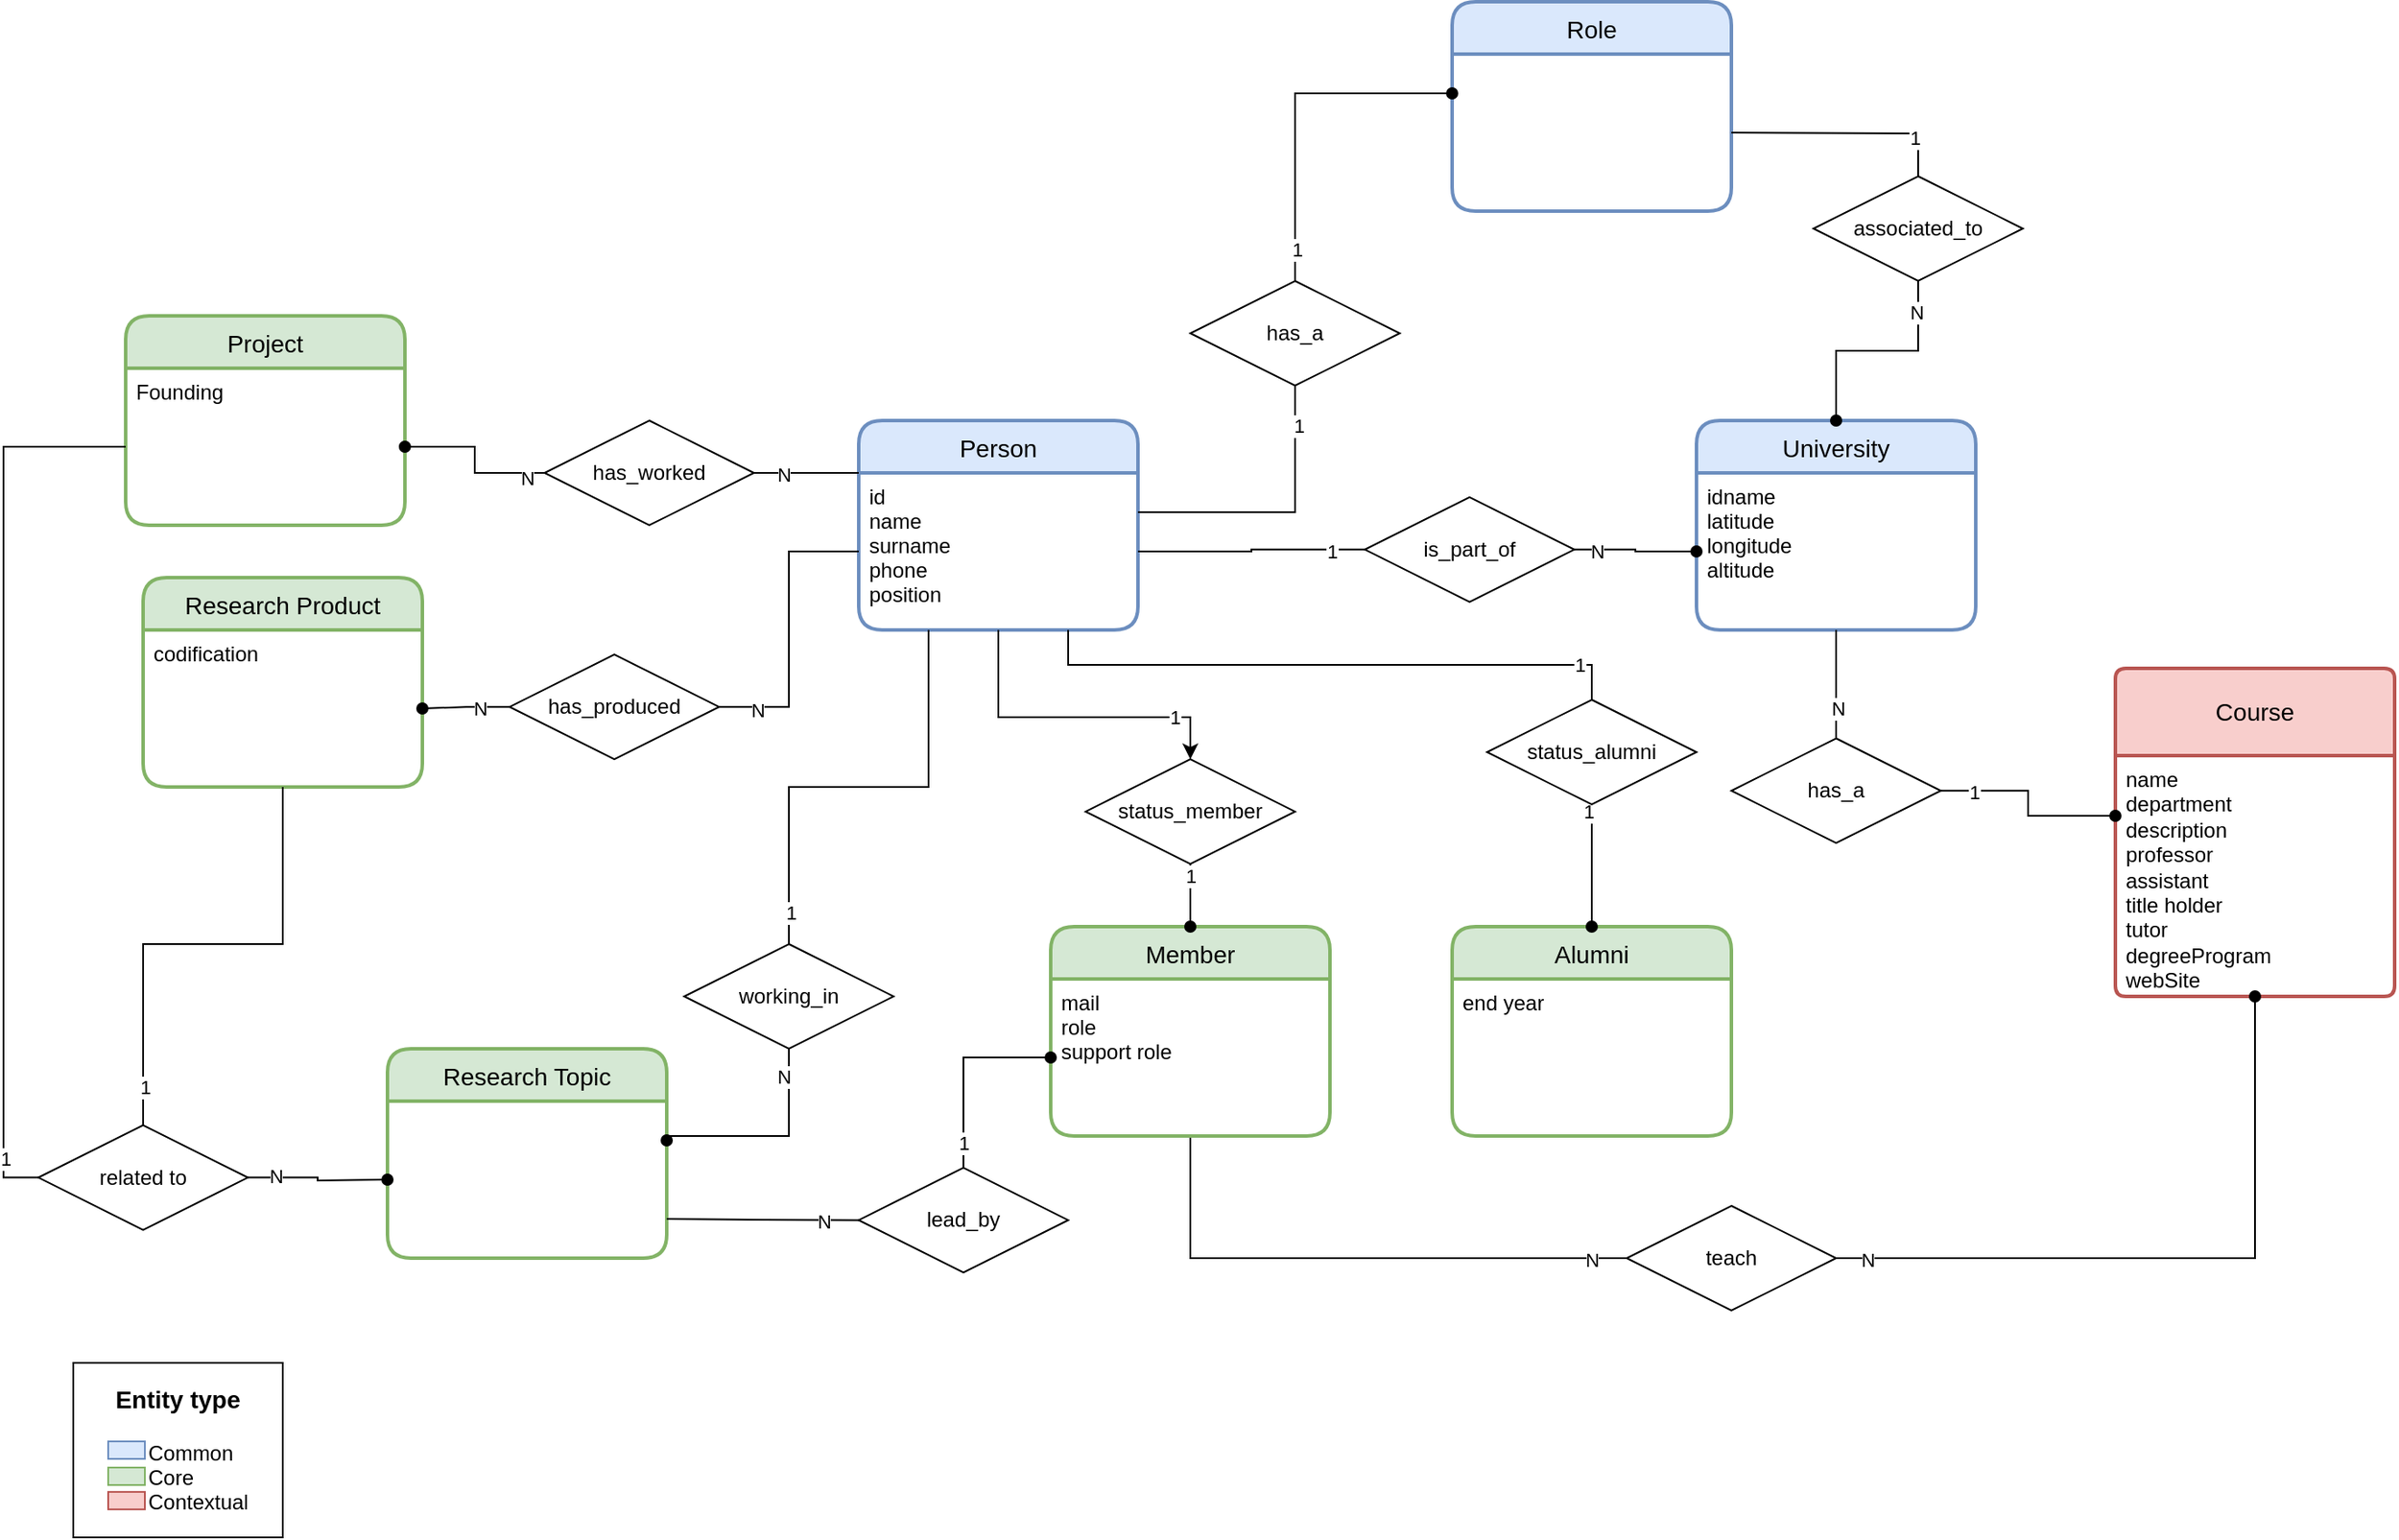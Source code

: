 <mxfile version="24.7.17">
  <diagram id="1Baizhxhi31mHQdT-n2B" name="Pagina-1">
    <mxGraphModel dx="1759" dy="2052" grid="1" gridSize="10" guides="1" tooltips="1" connect="1" arrows="1" fold="1" page="1" pageScale="1" pageWidth="827" pageHeight="1169" math="0" shadow="0">
      <root>
        <mxCell id="0" />
        <mxCell id="1" parent="0" />
        <mxCell id="CWr8KBnWwM4GwvdPMU5o-17" value="" style="group" parent="1" vertex="1" connectable="0">
          <mxGeometry x="-170" y="550" width="120" height="100" as="geometry" />
        </mxCell>
        <mxCell id="CWr8KBnWwM4GwvdPMU5o-3" value="&lt;b&gt;&lt;font style=&quot;font-size: 14px&quot;&gt;Entity type&lt;/font&gt;&lt;/b&gt;&lt;br&gt;&lt;br&gt;&lt;div style=&quot;text-align: left&quot;&gt;&lt;span&gt;&amp;nbsp; &amp;nbsp; &amp;nbsp; &amp;nbsp;Common&lt;/span&gt;&lt;/div&gt;&lt;div style=&quot;text-align: left&quot;&gt;&lt;span&gt;&amp;nbsp; &amp;nbsp; &amp;nbsp; &amp;nbsp;Core&lt;/span&gt;&lt;/div&gt;&lt;div style=&quot;text-align: left&quot;&gt;&lt;span&gt;&amp;nbsp; &amp;nbsp; &amp;nbsp; &amp;nbsp;Contextual&lt;/span&gt;&lt;/div&gt;" style="rounded=0;whiteSpace=wrap;html=1;" parent="CWr8KBnWwM4GwvdPMU5o-17" vertex="1">
          <mxGeometry width="120" height="100" as="geometry" />
        </mxCell>
        <mxCell id="CWr8KBnWwM4GwvdPMU5o-4" value="" style="rounded=0;whiteSpace=wrap;html=1;fillColor=#dae8fc;strokeColor=#6c8ebf;" parent="CWr8KBnWwM4GwvdPMU5o-17" vertex="1">
          <mxGeometry x="20" y="45" width="21" height="10" as="geometry" />
        </mxCell>
        <mxCell id="CWr8KBnWwM4GwvdPMU5o-6" value="" style="rounded=0;whiteSpace=wrap;html=1;fillColor=#d5e8d4;strokeColor=#82b366;" parent="CWr8KBnWwM4GwvdPMU5o-17" vertex="1">
          <mxGeometry x="20" y="60" width="21" height="10" as="geometry" />
        </mxCell>
        <mxCell id="CWr8KBnWwM4GwvdPMU5o-7" value="" style="rounded=0;whiteSpace=wrap;html=1;fillColor=#f8cecc;strokeColor=#b85450;" parent="CWr8KBnWwM4GwvdPMU5o-17" vertex="1">
          <mxGeometry x="20" y="73.936" width="21" height="10" as="geometry" />
        </mxCell>
        <mxCell id="CWr8KBnWwM4GwvdPMU5o-20" value="Research Product" style="swimlane;childLayout=stackLayout;horizontal=1;startSize=30;horizontalStack=0;rounded=1;fontSize=14;fontStyle=0;strokeWidth=2;resizeParent=0;resizeLast=1;shadow=0;dashed=0;align=center;fillColor=#d5e8d4;strokeColor=#82b366;swimlaneFillColor=none;fontColor=#000000;" parent="1" vertex="1">
          <mxGeometry x="-130" y="100" width="160" height="120" as="geometry" />
        </mxCell>
        <mxCell id="CWr8KBnWwM4GwvdPMU5o-21" value="codification&#xa;" style="align=left;strokeColor=none;fillColor=none;spacingLeft=4;fontSize=12;verticalAlign=top;resizable=0;rotatable=0;part=1;" parent="CWr8KBnWwM4GwvdPMU5o-20" vertex="1">
          <mxGeometry y="30" width="160" height="90" as="geometry" />
        </mxCell>
        <mxCell id="Ggfu4C_aVv2eNJoTgpG6-46" style="edgeStyle=orthogonalEdgeStyle;rounded=0;orthogonalLoop=1;jettySize=auto;html=1;exitX=0.5;exitY=1;exitDx=0;exitDy=0;entryX=0;entryY=0.5;entryDx=0;entryDy=0;endArrow=none;endFill=0;" parent="1" source="CWr8KBnWwM4GwvdPMU5o-15" target="Ggfu4C_aVv2eNJoTgpG6-45" edge="1">
          <mxGeometry relative="1" as="geometry" />
        </mxCell>
        <mxCell id="Ggfu4C_aVv2eNJoTgpG6-78" value="N" style="edgeLabel;html=1;align=center;verticalAlign=middle;resizable=0;points=[];" parent="Ggfu4C_aVv2eNJoTgpG6-46" vertex="1" connectable="0">
          <mxGeometry x="0.873" y="-1" relative="1" as="geometry">
            <mxPoint as="offset" />
          </mxGeometry>
        </mxCell>
        <mxCell id="CWr8KBnWwM4GwvdPMU5o-15" value="Member" style="swimlane;childLayout=stackLayout;horizontal=1;startSize=30;horizontalStack=0;rounded=1;fontSize=14;fontStyle=0;strokeWidth=2;resizeParent=0;resizeLast=1;shadow=0;dashed=0;align=center;fillColor=#d5e8d4;strokeColor=#82b366;swimlaneFillColor=none;fontColor=#000000;" parent="1" vertex="1">
          <mxGeometry x="390" y="300" width="160" height="120" as="geometry" />
        </mxCell>
        <mxCell id="CWr8KBnWwM4GwvdPMU5o-16" value="mail&#xa;role&#xa;support role" style="align=left;strokeColor=none;fillColor=none;spacingLeft=4;fontSize=12;verticalAlign=top;resizable=0;rotatable=0;part=1;" parent="CWr8KBnWwM4GwvdPMU5o-15" vertex="1">
          <mxGeometry y="30" width="160" height="90" as="geometry" />
        </mxCell>
        <mxCell id="CWr8KBnWwM4GwvdPMU5o-18" value="Alumni" style="swimlane;childLayout=stackLayout;horizontal=1;startSize=30;horizontalStack=0;rounded=1;fontSize=14;fontStyle=0;strokeWidth=2;resizeParent=0;resizeLast=1;shadow=0;dashed=0;align=center;fillColor=#d5e8d4;strokeColor=#82b366;swimlaneFillColor=none;fontColor=#000000;" parent="1" vertex="1">
          <mxGeometry x="620" y="300" width="160" height="120" as="geometry" />
        </mxCell>
        <mxCell id="CWr8KBnWwM4GwvdPMU5o-19" value="end year" style="align=left;strokeColor=none;fillColor=none;spacingLeft=4;fontSize=12;verticalAlign=top;resizable=0;rotatable=0;part=1;" parent="CWr8KBnWwM4GwvdPMU5o-18" vertex="1">
          <mxGeometry y="30" width="160" height="90" as="geometry" />
        </mxCell>
        <mxCell id="CWr8KBnWwM4GwvdPMU5o-10" value="Person" style="swimlane;childLayout=stackLayout;horizontal=1;startSize=30;horizontalStack=0;rounded=1;fontSize=14;fontStyle=0;strokeWidth=2;resizeParent=0;resizeLast=1;shadow=0;dashed=0;align=center;fillColor=#dae8fc;strokeColor=#6c8ebf;swimlaneFillColor=none;fontColor=#000000;" parent="1" vertex="1">
          <mxGeometry x="280" y="10" width="160" height="120" as="geometry" />
        </mxCell>
        <mxCell id="CWr8KBnWwM4GwvdPMU5o-11" value="id&#xa;name&#xa;surname&#xa;phone&#xa;position" style="align=left;strokeColor=none;fillColor=none;spacingLeft=4;fontSize=12;verticalAlign=top;resizable=0;rotatable=0;part=1;" parent="CWr8KBnWwM4GwvdPMU5o-10" vertex="1">
          <mxGeometry y="30" width="160" height="90" as="geometry" />
        </mxCell>
        <mxCell id="CWr8KBnWwM4GwvdPMU5o-12" value="Role" style="swimlane;childLayout=stackLayout;horizontal=1;startSize=30;horizontalStack=0;rounded=1;fontSize=14;fontStyle=0;strokeWidth=2;resizeParent=0;resizeLast=1;shadow=0;dashed=0;align=center;fillColor=#dae8fc;strokeColor=#6c8ebf;swimlaneFillColor=none;fontColor=#000000;" parent="1" vertex="1">
          <mxGeometry x="620" y="-230" width="160" height="120" as="geometry" />
        </mxCell>
        <mxCell id="CWr8KBnWwM4GwvdPMU5o-1" value="University" style="swimlane;childLayout=stackLayout;horizontal=1;startSize=30;horizontalStack=0;rounded=1;fontSize=14;fontStyle=0;strokeWidth=2;resizeParent=0;resizeLast=1;shadow=0;dashed=0;align=center;fillColor=#dae8fc;strokeColor=#6c8ebf;swimlaneFillColor=none;fontColor=#000000;" parent="1" vertex="1">
          <mxGeometry x="760" y="10" width="160" height="120" as="geometry" />
        </mxCell>
        <mxCell id="CWr8KBnWwM4GwvdPMU5o-2" value="idname&#xa;latitude&#xa;longitude&#xa;altitude" style="align=left;strokeColor=none;fillColor=none;spacingLeft=4;fontSize=12;verticalAlign=top;resizable=0;rotatable=0;part=1;" parent="CWr8KBnWwM4GwvdPMU5o-1" vertex="1">
          <mxGeometry y="30" width="160" height="90" as="geometry" />
        </mxCell>
        <mxCell id="CWr8KBnWwM4GwvdPMU5o-22" value="Research Topic" style="swimlane;childLayout=stackLayout;horizontal=1;startSize=30;horizontalStack=0;rounded=1;fontSize=14;fontStyle=0;strokeWidth=2;resizeParent=0;resizeLast=1;shadow=0;dashed=0;align=center;fillColor=#d5e8d4;strokeColor=#82b366;swimlaneFillColor=none;fontColor=#000000;" parent="1" vertex="1">
          <mxGeometry x="10" y="370" width="160" height="120" as="geometry" />
        </mxCell>
        <mxCell id="CWr8KBnWwM4GwvdPMU5o-24" value="Project" style="swimlane;childLayout=stackLayout;horizontal=1;startSize=30;horizontalStack=0;rounded=1;fontSize=14;fontStyle=0;strokeWidth=2;resizeParent=0;resizeLast=1;shadow=0;dashed=0;align=center;fillColor=#d5e8d4;strokeColor=#82b366;swimlaneFillColor=none;fontColor=#000000;" parent="1" vertex="1">
          <mxGeometry x="-140" y="-50" width="160" height="120" as="geometry" />
        </mxCell>
        <mxCell id="CWr8KBnWwM4GwvdPMU5o-25" value="Founding" style="align=left;strokeColor=none;fillColor=none;spacingLeft=4;fontSize=12;verticalAlign=top;resizable=0;rotatable=0;part=1;" parent="CWr8KBnWwM4GwvdPMU5o-24" vertex="1">
          <mxGeometry y="30" width="160" height="90" as="geometry" />
        </mxCell>
        <mxCell id="Ggfu4C_aVv2eNJoTgpG6-15" style="edgeStyle=orthogonalEdgeStyle;rounded=0;orthogonalLoop=1;jettySize=auto;html=1;exitX=0;exitY=0.5;exitDx=0;exitDy=0;endArrow=oval;endFill=1;" parent="1" source="Ggfu4C_aVv2eNJoTgpG6-3" target="CWr8KBnWwM4GwvdPMU5o-21" edge="1">
          <mxGeometry relative="1" as="geometry" />
        </mxCell>
        <mxCell id="Ggfu4C_aVv2eNJoTgpG6-69" value="N" style="edgeLabel;html=1;align=center;verticalAlign=middle;resizable=0;points=[];" parent="Ggfu4C_aVv2eNJoTgpG6-15" vertex="1" connectable="0">
          <mxGeometry x="-0.336" y="1" relative="1" as="geometry">
            <mxPoint as="offset" />
          </mxGeometry>
        </mxCell>
        <mxCell id="Ggfu4C_aVv2eNJoTgpG6-3" value="has_produced" style="shape=rhombus;perimeter=rhombusPerimeter;whiteSpace=wrap;html=1;align=center;" parent="1" vertex="1">
          <mxGeometry x="80" y="144.094" width="120" height="60" as="geometry" />
        </mxCell>
        <mxCell id="Ggfu4C_aVv2eNJoTgpG6-11" style="edgeStyle=orthogonalEdgeStyle;rounded=0;orthogonalLoop=1;jettySize=auto;html=1;exitX=1;exitY=0.5;exitDx=0;exitDy=0;entryX=0;entryY=0.5;entryDx=0;entryDy=0;endArrow=oval;endFill=1;" parent="1" source="Ggfu4C_aVv2eNJoTgpG6-4" target="CWr8KBnWwM4GwvdPMU5o-2" edge="1">
          <mxGeometry relative="1" as="geometry" />
        </mxCell>
        <mxCell id="Ggfu4C_aVv2eNJoTgpG6-83" value="N" style="edgeLabel;html=1;align=center;verticalAlign=middle;resizable=0;points=[];" parent="Ggfu4C_aVv2eNJoTgpG6-11" vertex="1" connectable="0">
          <mxGeometry x="-0.632" y="-1" relative="1" as="geometry">
            <mxPoint as="offset" />
          </mxGeometry>
        </mxCell>
        <mxCell id="Ggfu4C_aVv2eNJoTgpG6-4" value="is_part_of" style="shape=rhombus;perimeter=rhombusPerimeter;whiteSpace=wrap;html=1;align=center;" parent="1" vertex="1">
          <mxGeometry x="570" y="53.937" width="120" height="60" as="geometry" />
        </mxCell>
        <mxCell id="Ggfu4C_aVv2eNJoTgpG6-20" style="edgeStyle=orthogonalEdgeStyle;rounded=0;orthogonalLoop=1;jettySize=auto;html=1;exitX=0;exitY=0.5;exitDx=0;exitDy=0;entryX=1;entryY=0.5;entryDx=0;entryDy=0;endArrow=oval;endFill=1;" parent="1" source="Ggfu4C_aVv2eNJoTgpG6-17" target="CWr8KBnWwM4GwvdPMU5o-25" edge="1">
          <mxGeometry relative="1" as="geometry" />
        </mxCell>
        <mxCell id="Ggfu4C_aVv2eNJoTgpG6-66" value="N" style="edgeLabel;html=1;align=center;verticalAlign=middle;resizable=0;points=[];" parent="Ggfu4C_aVv2eNJoTgpG6-20" vertex="1" connectable="0">
          <mxGeometry x="-0.784" y="3" relative="1" as="geometry">
            <mxPoint as="offset" />
          </mxGeometry>
        </mxCell>
        <mxCell id="Ggfu4C_aVv2eNJoTgpG6-17" value="has_worked" style="shape=rhombus;perimeter=rhombusPerimeter;whiteSpace=wrap;html=1;align=center;" parent="1" vertex="1">
          <mxGeometry x="100" y="10" width="120" height="60" as="geometry" />
        </mxCell>
        <mxCell id="Ggfu4C_aVv2eNJoTgpG6-61" style="edgeStyle=orthogonalEdgeStyle;rounded=0;orthogonalLoop=1;jettySize=auto;html=1;exitX=1;exitY=0.5;exitDx=0;exitDy=0;entryX=0;entryY=0.5;entryDx=0;entryDy=0;endArrow=oval;endFill=1;" parent="1" source="Ggfu4C_aVv2eNJoTgpG6-21" edge="1">
          <mxGeometry relative="1" as="geometry">
            <mxPoint x="10" y="445" as="targetPoint" />
          </mxGeometry>
        </mxCell>
        <mxCell id="Ggfu4C_aVv2eNJoTgpG6-75" value="N" style="edgeLabel;html=1;align=center;verticalAlign=middle;resizable=0;points=[];" parent="Ggfu4C_aVv2eNJoTgpG6-61" vertex="1" connectable="0">
          <mxGeometry x="-0.616" y="1" relative="1" as="geometry">
            <mxPoint as="offset" />
          </mxGeometry>
        </mxCell>
        <mxCell id="Ggfu4C_aVv2eNJoTgpG6-21" value="related to" style="shape=rhombus;perimeter=rhombusPerimeter;whiteSpace=wrap;html=1;align=center;" parent="1" vertex="1">
          <mxGeometry x="-190" y="413.779" width="120" height="60" as="geometry" />
        </mxCell>
        <mxCell id="Ggfu4C_aVv2eNJoTgpG6-22" style="edgeStyle=orthogonalEdgeStyle;rounded=0;orthogonalLoop=1;jettySize=auto;html=1;exitX=0;exitY=0.5;exitDx=0;exitDy=0;entryX=0;entryY=0.5;entryDx=0;entryDy=0;endArrow=none;endFill=0;" parent="1" source="CWr8KBnWwM4GwvdPMU5o-25" target="Ggfu4C_aVv2eNJoTgpG6-21" edge="1">
          <mxGeometry relative="1" as="geometry" />
        </mxCell>
        <mxCell id="Ggfu4C_aVv2eNJoTgpG6-74" value="1" style="edgeLabel;html=1;align=center;verticalAlign=middle;resizable=0;points=[];" parent="Ggfu4C_aVv2eNJoTgpG6-22" vertex="1" connectable="0">
          <mxGeometry x="0.878" y="1" relative="1" as="geometry">
            <mxPoint as="offset" />
          </mxGeometry>
        </mxCell>
        <mxCell id="Ggfu4C_aVv2eNJoTgpG6-58" style="edgeStyle=orthogonalEdgeStyle;rounded=0;orthogonalLoop=1;jettySize=auto;html=1;exitX=0.5;exitY=1;exitDx=0;exitDy=0;entryX=1;entryY=0.25;entryDx=0;entryDy=0;endArrow=oval;endFill=1;" parent="1" source="Ggfu4C_aVv2eNJoTgpG6-24" edge="1">
          <mxGeometry relative="1" as="geometry">
            <mxPoint x="170" y="422.5" as="targetPoint" />
            <Array as="points">
              <mxPoint x="240" y="420" />
              <mxPoint x="171" y="420" />
              <mxPoint x="171" y="422" />
            </Array>
          </mxGeometry>
        </mxCell>
        <mxCell id="Ggfu4C_aVv2eNJoTgpG6-72" value="N" style="edgeLabel;html=1;align=center;verticalAlign=middle;resizable=0;points=[];" parent="Ggfu4C_aVv2eNJoTgpG6-58" vertex="1" connectable="0">
          <mxGeometry x="-0.735" y="-3" relative="1" as="geometry">
            <mxPoint as="offset" />
          </mxGeometry>
        </mxCell>
        <mxCell id="Ggfu4C_aVv2eNJoTgpG6-24" value="working_in" style="shape=rhombus;perimeter=rhombusPerimeter;whiteSpace=wrap;html=1;align=center;" parent="1" vertex="1">
          <mxGeometry x="180" y="310" width="120" height="60" as="geometry" />
        </mxCell>
        <mxCell id="Ggfu4C_aVv2eNJoTgpG6-28" style="edgeStyle=orthogonalEdgeStyle;rounded=0;orthogonalLoop=1;jettySize=auto;html=1;exitX=0;exitY=0;exitDx=0;exitDy=0;entryX=1;entryY=0.5;entryDx=0;entryDy=0;endArrow=none;endFill=0;" parent="1" source="CWr8KBnWwM4GwvdPMU5o-11" target="Ggfu4C_aVv2eNJoTgpG6-17" edge="1">
          <mxGeometry relative="1" as="geometry">
            <Array as="points">
              <mxPoint x="260" y="40" />
              <mxPoint x="260" y="40" />
            </Array>
          </mxGeometry>
        </mxCell>
        <mxCell id="Ggfu4C_aVv2eNJoTgpG6-68" value="N" style="edgeLabel;html=1;align=center;verticalAlign=middle;resizable=0;points=[];" parent="Ggfu4C_aVv2eNJoTgpG6-28" vertex="1" connectable="0">
          <mxGeometry x="0.425" y="1" relative="1" as="geometry">
            <mxPoint as="offset" />
          </mxGeometry>
        </mxCell>
        <mxCell id="Ggfu4C_aVv2eNJoTgpG6-29" style="edgeStyle=orthogonalEdgeStyle;rounded=0;orthogonalLoop=1;jettySize=auto;html=1;exitX=0;exitY=0.5;exitDx=0;exitDy=0;entryX=1;entryY=0.5;entryDx=0;entryDy=0;endArrow=none;endFill=0;" parent="1" source="CWr8KBnWwM4GwvdPMU5o-11" target="Ggfu4C_aVv2eNJoTgpG6-3" edge="1">
          <mxGeometry relative="1" as="geometry" />
        </mxCell>
        <mxCell id="Ggfu4C_aVv2eNJoTgpG6-70" value="N" style="edgeLabel;html=1;align=center;verticalAlign=middle;resizable=0;points=[];" parent="Ggfu4C_aVv2eNJoTgpG6-29" vertex="1" connectable="0">
          <mxGeometry x="0.747" y="2" relative="1" as="geometry">
            <mxPoint as="offset" />
          </mxGeometry>
        </mxCell>
        <mxCell id="Ggfu4C_aVv2eNJoTgpG6-35" style="edgeStyle=orthogonalEdgeStyle;rounded=0;orthogonalLoop=1;jettySize=auto;html=1;entryX=0.5;entryY=0;entryDx=0;entryDy=0;endArrow=oval;endFill=1;exitX=0.5;exitY=1;exitDx=0;exitDy=0;" parent="1" source="pd38m6MEvaS6uMMLWG66-1" target="CWr8KBnWwM4GwvdPMU5o-15" edge="1">
          <mxGeometry relative="1" as="geometry">
            <mxPoint x="460" y="230" as="sourcePoint" />
            <Array as="points">
              <mxPoint x="470" y="264" />
            </Array>
          </mxGeometry>
        </mxCell>
        <mxCell id="pd38m6MEvaS6uMMLWG66-2" value="1" style="edgeLabel;html=1;align=center;verticalAlign=middle;resizable=0;points=[];" vertex="1" connectable="0" parent="Ggfu4C_aVv2eNJoTgpG6-35">
          <mxGeometry x="-0.637" relative="1" as="geometry">
            <mxPoint as="offset" />
          </mxGeometry>
        </mxCell>
        <mxCell id="Ggfu4C_aVv2eNJoTgpG6-36" style="edgeStyle=orthogonalEdgeStyle;rounded=0;orthogonalLoop=1;jettySize=auto;html=1;exitX=0.5;exitY=1;exitDx=0;exitDy=0;endArrow=oval;endFill=1;" parent="1" source="Ggfu4C_aVv2eNJoTgpG6-33" target="CWr8KBnWwM4GwvdPMU5o-18" edge="1">
          <mxGeometry relative="1" as="geometry" />
        </mxCell>
        <mxCell id="Ggfu4C_aVv2eNJoTgpG6-65" value="1" style="edgeLabel;html=1;align=center;verticalAlign=middle;resizable=0;points=[];" parent="Ggfu4C_aVv2eNJoTgpG6-36" vertex="1" connectable="0">
          <mxGeometry x="-0.896" y="-2" relative="1" as="geometry">
            <mxPoint as="offset" />
          </mxGeometry>
        </mxCell>
        <mxCell id="Ggfu4C_aVv2eNJoTgpG6-33" value="status_alumni" style="shape=rhombus;perimeter=rhombusPerimeter;whiteSpace=wrap;html=1;align=center;" parent="1" vertex="1">
          <mxGeometry x="640" y="170" width="120" height="60" as="geometry" />
        </mxCell>
        <mxCell id="Ggfu4C_aVv2eNJoTgpG6-34" style="edgeStyle=orthogonalEdgeStyle;rounded=0;orthogonalLoop=1;jettySize=auto;html=1;exitX=0.75;exitY=1;exitDx=0;exitDy=0;endArrow=none;endFill=0;" parent="1" source="CWr8KBnWwM4GwvdPMU5o-11" target="Ggfu4C_aVv2eNJoTgpG6-33" edge="1">
          <mxGeometry relative="1" as="geometry" />
        </mxCell>
        <mxCell id="Ggfu4C_aVv2eNJoTgpG6-64" value="1" style="edgeLabel;html=1;align=center;verticalAlign=middle;resizable=0;points=[];" parent="Ggfu4C_aVv2eNJoTgpG6-34" vertex="1" connectable="0">
          <mxGeometry x="0.838" relative="1" as="geometry">
            <mxPoint as="offset" />
          </mxGeometry>
        </mxCell>
        <mxCell id="Ggfu4C_aVv2eNJoTgpG6-39" style="edgeStyle=orthogonalEdgeStyle;rounded=0;orthogonalLoop=1;jettySize=auto;html=1;exitX=0.5;exitY=0;exitDx=0;exitDy=0;entryX=0;entryY=0.25;entryDx=0;entryDy=0;endArrow=oval;endFill=1;" parent="1" source="Ggfu4C_aVv2eNJoTgpG6-37" edge="1">
          <mxGeometry relative="1" as="geometry">
            <mxPoint x="620" y="-177.5" as="targetPoint" />
            <Array as="points">
              <mxPoint x="530" y="-177" />
            </Array>
          </mxGeometry>
        </mxCell>
        <mxCell id="Ggfu4C_aVv2eNJoTgpG6-63" value="1" style="edgeLabel;html=1;align=center;verticalAlign=middle;resizable=0;points=[];" parent="Ggfu4C_aVv2eNJoTgpG6-39" vertex="1" connectable="0">
          <mxGeometry x="-0.819" y="-1" relative="1" as="geometry">
            <mxPoint as="offset" />
          </mxGeometry>
        </mxCell>
        <mxCell id="Ggfu4C_aVv2eNJoTgpG6-37" value="has_a" style="shape=rhombus;perimeter=rhombusPerimeter;whiteSpace=wrap;html=1;align=center;" parent="1" vertex="1">
          <mxGeometry x="470" y="-70" width="120" height="60" as="geometry" />
        </mxCell>
        <mxCell id="Ggfu4C_aVv2eNJoTgpG6-38" style="edgeStyle=orthogonalEdgeStyle;rounded=0;orthogonalLoop=1;jettySize=auto;html=1;exitX=1;exitY=0.25;exitDx=0;exitDy=0;entryX=0.5;entryY=1;entryDx=0;entryDy=0;endArrow=none;endFill=0;" parent="1" source="CWr8KBnWwM4GwvdPMU5o-11" target="Ggfu4C_aVv2eNJoTgpG6-37" edge="1">
          <mxGeometry relative="1" as="geometry">
            <mxPoint x="760" y="-90" as="targetPoint" />
            <Array as="points">
              <mxPoint x="530" y="63" />
            </Array>
          </mxGeometry>
        </mxCell>
        <mxCell id="Ggfu4C_aVv2eNJoTgpG6-62" value="1" style="edgeLabel;html=1;align=center;verticalAlign=middle;resizable=0;points=[];" parent="Ggfu4C_aVv2eNJoTgpG6-38" vertex="1" connectable="0">
          <mxGeometry x="0.718" y="-2" relative="1" as="geometry">
            <mxPoint as="offset" />
          </mxGeometry>
        </mxCell>
        <mxCell id="Ggfu4C_aVv2eNJoTgpG6-40" value="&lt;font color=&quot;#000000&quot;&gt;Course&lt;/font&gt;" style="swimlane;childLayout=stackLayout;horizontal=1;startSize=50;horizontalStack=0;rounded=1;fontSize=14;fontStyle=0;strokeWidth=2;resizeParent=0;resizeLast=1;shadow=0;dashed=0;align=center;arcSize=4;whiteSpace=wrap;html=1;fillColor=#f8cecc;strokeColor=#b85450;" parent="1" vertex="1">
          <mxGeometry x="1000" y="151.97" width="160" height="188.03" as="geometry" />
        </mxCell>
        <mxCell id="Ggfu4C_aVv2eNJoTgpG6-41" value="&lt;div&gt;name&lt;/div&gt;&lt;div&gt;department&lt;/div&gt;&lt;div&gt;description&lt;/div&gt;&lt;div&gt;professor&lt;/div&gt;&lt;div&gt;assistant&lt;/div&gt;&lt;div&gt;title holder&lt;/div&gt;&lt;div&gt;tutor&lt;/div&gt;&lt;div&gt;degreeProgram&lt;/div&gt;&lt;div&gt;webSite&lt;/div&gt;" style="align=left;strokeColor=none;fillColor=none;spacingLeft=4;fontSize=12;verticalAlign=top;resizable=0;rotatable=0;part=1;html=1;" parent="Ggfu4C_aVv2eNJoTgpG6-40" vertex="1">
          <mxGeometry y="50" width="160" height="138.03" as="geometry" />
        </mxCell>
        <mxCell id="Ggfu4C_aVv2eNJoTgpG6-44" style="edgeStyle=orthogonalEdgeStyle;rounded=0;orthogonalLoop=1;jettySize=auto;html=1;exitX=1;exitY=0.5;exitDx=0;exitDy=0;entryX=0;entryY=0.25;entryDx=0;entryDy=0;endArrow=oval;endFill=1;" parent="1" source="Ggfu4C_aVv2eNJoTgpG6-42" target="Ggfu4C_aVv2eNJoTgpG6-41" edge="1">
          <mxGeometry relative="1" as="geometry" />
        </mxCell>
        <mxCell id="Ggfu4C_aVv2eNJoTgpG6-80" value="1" style="edgeLabel;html=1;align=center;verticalAlign=middle;resizable=0;points=[];" parent="Ggfu4C_aVv2eNJoTgpG6-44" vertex="1" connectable="0">
          <mxGeometry x="-0.674" y="-1" relative="1" as="geometry">
            <mxPoint as="offset" />
          </mxGeometry>
        </mxCell>
        <mxCell id="Ggfu4C_aVv2eNJoTgpG6-42" value="has_a" style="shape=rhombus;perimeter=rhombusPerimeter;whiteSpace=wrap;html=1;align=center;" parent="1" vertex="1">
          <mxGeometry x="780" y="192.126" width="120" height="60" as="geometry" />
        </mxCell>
        <mxCell id="Ggfu4C_aVv2eNJoTgpG6-43" style="edgeStyle=orthogonalEdgeStyle;rounded=0;orthogonalLoop=1;jettySize=auto;html=1;exitX=0.5;exitY=1;exitDx=0;exitDy=0;entryX=0.5;entryY=0;entryDx=0;entryDy=0;endArrow=none;endFill=0;" parent="1" source="CWr8KBnWwM4GwvdPMU5o-2" target="Ggfu4C_aVv2eNJoTgpG6-42" edge="1">
          <mxGeometry relative="1" as="geometry" />
        </mxCell>
        <mxCell id="Ggfu4C_aVv2eNJoTgpG6-81" value="N" style="edgeLabel;html=1;align=center;verticalAlign=middle;resizable=0;points=[];" parent="Ggfu4C_aVv2eNJoTgpG6-43" vertex="1" connectable="0">
          <mxGeometry x="0.435" y="1" relative="1" as="geometry">
            <mxPoint as="offset" />
          </mxGeometry>
        </mxCell>
        <mxCell id="Ggfu4C_aVv2eNJoTgpG6-47" style="edgeStyle=orthogonalEdgeStyle;rounded=0;orthogonalLoop=1;jettySize=auto;html=1;exitX=1;exitY=0.5;exitDx=0;exitDy=0;entryX=0.5;entryY=1;entryDx=0;entryDy=0;endArrow=oval;endFill=1;" parent="1" source="Ggfu4C_aVv2eNJoTgpG6-45" target="Ggfu4C_aVv2eNJoTgpG6-41" edge="1">
          <mxGeometry relative="1" as="geometry" />
        </mxCell>
        <mxCell id="Ggfu4C_aVv2eNJoTgpG6-79" value="N" style="edgeLabel;html=1;align=center;verticalAlign=middle;resizable=0;points=[];" parent="Ggfu4C_aVv2eNJoTgpG6-47" vertex="1" connectable="0">
          <mxGeometry x="-0.908" y="-1" relative="1" as="geometry">
            <mxPoint as="offset" />
          </mxGeometry>
        </mxCell>
        <mxCell id="Ggfu4C_aVv2eNJoTgpG6-45" value="teach" style="shape=rhombus;perimeter=rhombusPerimeter;whiteSpace=wrap;html=1;align=center;" parent="1" vertex="1">
          <mxGeometry x="720" y="460" width="120" height="60" as="geometry" />
        </mxCell>
        <mxCell id="Ggfu4C_aVv2eNJoTgpG6-60" style="edgeStyle=orthogonalEdgeStyle;rounded=0;orthogonalLoop=1;jettySize=auto;html=1;exitX=0.5;exitY=0;exitDx=0;exitDy=0;entryX=0;entryY=0.5;entryDx=0;entryDy=0;endArrow=oval;endFill=1;" parent="1" source="Ggfu4C_aVv2eNJoTgpG6-48" target="CWr8KBnWwM4GwvdPMU5o-16" edge="1">
          <mxGeometry relative="1" as="geometry" />
        </mxCell>
        <mxCell id="Ggfu4C_aVv2eNJoTgpG6-76" value="1" style="edgeLabel;html=1;align=center;verticalAlign=middle;resizable=0;points=[];" parent="Ggfu4C_aVv2eNJoTgpG6-60" vertex="1" connectable="0">
          <mxGeometry x="-0.745" relative="1" as="geometry">
            <mxPoint as="offset" />
          </mxGeometry>
        </mxCell>
        <mxCell id="Ggfu4C_aVv2eNJoTgpG6-48" value="lead_by" style="shape=rhombus;perimeter=rhombusPerimeter;whiteSpace=wrap;html=1;align=center;" parent="1" vertex="1">
          <mxGeometry x="280" y="438.188" width="120" height="60" as="geometry" />
        </mxCell>
        <mxCell id="Ggfu4C_aVv2eNJoTgpG6-51" style="edgeStyle=orthogonalEdgeStyle;rounded=0;orthogonalLoop=1;jettySize=auto;html=1;exitX=0.5;exitY=1;exitDx=0;exitDy=0;entryX=0.5;entryY=0;entryDx=0;entryDy=0;endArrow=none;endFill=0;" parent="1" source="CWr8KBnWwM4GwvdPMU5o-21" target="Ggfu4C_aVv2eNJoTgpG6-21" edge="1">
          <mxGeometry relative="1" as="geometry">
            <Array as="points">
              <mxPoint x="-50" y="310" />
              <mxPoint x="-130" y="310" />
            </Array>
          </mxGeometry>
        </mxCell>
        <mxCell id="Ggfu4C_aVv2eNJoTgpG6-73" value="1" style="edgeLabel;html=1;align=center;verticalAlign=middle;resizable=0;points=[];" parent="Ggfu4C_aVv2eNJoTgpG6-51" vertex="1" connectable="0">
          <mxGeometry x="0.842" y="1" relative="1" as="geometry">
            <mxPoint as="offset" />
          </mxGeometry>
        </mxCell>
        <mxCell id="Ggfu4C_aVv2eNJoTgpG6-54" style="edgeStyle=orthogonalEdgeStyle;rounded=0;orthogonalLoop=1;jettySize=auto;html=1;exitX=1;exitY=0.5;exitDx=0;exitDy=0;entryX=0;entryY=0.5;entryDx=0;entryDy=0;endArrow=none;endFill=0;" parent="1" source="CWr8KBnWwM4GwvdPMU5o-11" target="Ggfu4C_aVv2eNJoTgpG6-4" edge="1">
          <mxGeometry relative="1" as="geometry" />
        </mxCell>
        <mxCell id="Ggfu4C_aVv2eNJoTgpG6-82" value="1" style="edgeLabel;html=1;align=center;verticalAlign=middle;resizable=0;points=[];" parent="Ggfu4C_aVv2eNJoTgpG6-54" vertex="1" connectable="0">
          <mxGeometry x="0.704" y="-1" relative="1" as="geometry">
            <mxPoint as="offset" />
          </mxGeometry>
        </mxCell>
        <mxCell id="Ggfu4C_aVv2eNJoTgpG6-56" style="edgeStyle=orthogonalEdgeStyle;rounded=0;orthogonalLoop=1;jettySize=auto;html=1;exitX=0.25;exitY=1;exitDx=0;exitDy=0;endArrow=none;endFill=0;" parent="1" source="CWr8KBnWwM4GwvdPMU5o-11" target="Ggfu4C_aVv2eNJoTgpG6-24" edge="1">
          <mxGeometry relative="1" as="geometry" />
        </mxCell>
        <mxCell id="Ggfu4C_aVv2eNJoTgpG6-71" value="1" style="edgeLabel;html=1;align=center;verticalAlign=middle;resizable=0;points=[];" parent="Ggfu4C_aVv2eNJoTgpG6-56" vertex="1" connectable="0">
          <mxGeometry x="0.856" y="1" relative="1" as="geometry">
            <mxPoint as="offset" />
          </mxGeometry>
        </mxCell>
        <mxCell id="Ggfu4C_aVv2eNJoTgpG6-59" style="edgeStyle=orthogonalEdgeStyle;rounded=0;orthogonalLoop=1;jettySize=auto;html=1;exitX=1;exitY=0.75;exitDx=0;exitDy=0;entryX=0;entryY=0.5;entryDx=0;entryDy=0;endArrow=none;endFill=0;" parent="1" target="Ggfu4C_aVv2eNJoTgpG6-48" edge="1">
          <mxGeometry relative="1" as="geometry">
            <mxPoint x="170" y="467.5" as="sourcePoint" />
          </mxGeometry>
        </mxCell>
        <mxCell id="Ggfu4C_aVv2eNJoTgpG6-77" value="N" style="edgeLabel;html=1;align=center;verticalAlign=middle;resizable=0;points=[];" parent="Ggfu4C_aVv2eNJoTgpG6-59" vertex="1" connectable="0">
          <mxGeometry x="0.634" y="-1" relative="1" as="geometry">
            <mxPoint as="offset" />
          </mxGeometry>
        </mxCell>
        <mxCell id="Ggfu4C_aVv2eNJoTgpG6-86" style="edgeStyle=orthogonalEdgeStyle;rounded=0;orthogonalLoop=1;jettySize=auto;html=1;exitX=0.5;exitY=1;exitDx=0;exitDy=0;entryX=0.5;entryY=0;entryDx=0;entryDy=0;endArrow=oval;endFill=1;" parent="1" source="Ggfu4C_aVv2eNJoTgpG6-84" target="CWr8KBnWwM4GwvdPMU5o-1" edge="1">
          <mxGeometry relative="1" as="geometry" />
        </mxCell>
        <mxCell id="Ggfu4C_aVv2eNJoTgpG6-88" value="N" style="edgeLabel;html=1;align=center;verticalAlign=middle;resizable=0;points=[];" parent="Ggfu4C_aVv2eNJoTgpG6-86" vertex="1" connectable="0">
          <mxGeometry x="-0.723" y="-1" relative="1" as="geometry">
            <mxPoint as="offset" />
          </mxGeometry>
        </mxCell>
        <mxCell id="Ggfu4C_aVv2eNJoTgpG6-84" value="associated_to" style="shape=rhombus;perimeter=rhombusPerimeter;whiteSpace=wrap;html=1;align=center;" parent="1" vertex="1">
          <mxGeometry x="827" y="-130" width="120" height="60" as="geometry" />
        </mxCell>
        <mxCell id="Ggfu4C_aVv2eNJoTgpG6-85" style="edgeStyle=orthogonalEdgeStyle;rounded=0;orthogonalLoop=1;jettySize=auto;html=1;exitX=1;exitY=0.5;exitDx=0;exitDy=0;entryX=0.5;entryY=0;entryDx=0;entryDy=0;endArrow=none;endFill=0;" parent="1" target="Ggfu4C_aVv2eNJoTgpG6-84" edge="1">
          <mxGeometry relative="1" as="geometry">
            <mxPoint x="780" y="-155.0" as="sourcePoint" />
          </mxGeometry>
        </mxCell>
        <mxCell id="Ggfu4C_aVv2eNJoTgpG6-87" value="1" style="edgeLabel;html=1;align=center;verticalAlign=middle;resizable=0;points=[];" parent="Ggfu4C_aVv2eNJoTgpG6-85" vertex="1" connectable="0">
          <mxGeometry x="0.66" y="-2" relative="1" as="geometry">
            <mxPoint as="offset" />
          </mxGeometry>
        </mxCell>
        <mxCell id="pd38m6MEvaS6uMMLWG66-1" value="status_member" style="shape=rhombus;perimeter=rhombusPerimeter;whiteSpace=wrap;html=1;align=center;" vertex="1" parent="1">
          <mxGeometry x="410" y="204.09" width="120" height="60" as="geometry" />
        </mxCell>
        <mxCell id="pd38m6MEvaS6uMMLWG66-3" style="edgeStyle=orthogonalEdgeStyle;rounded=0;orthogonalLoop=1;jettySize=auto;html=1;exitX=0.5;exitY=1;exitDx=0;exitDy=0;entryX=0.5;entryY=0;entryDx=0;entryDy=0;" edge="1" parent="1" source="CWr8KBnWwM4GwvdPMU5o-11" target="pd38m6MEvaS6uMMLWG66-1">
          <mxGeometry relative="1" as="geometry">
            <Array as="points">
              <mxPoint x="360" y="180" />
              <mxPoint x="470" y="180" />
            </Array>
          </mxGeometry>
        </mxCell>
        <mxCell id="pd38m6MEvaS6uMMLWG66-4" value="1" style="edgeLabel;html=1;align=center;verticalAlign=middle;resizable=0;points=[];" vertex="1" connectable="0" parent="pd38m6MEvaS6uMMLWG66-3">
          <mxGeometry x="0.639" relative="1" as="geometry">
            <mxPoint as="offset" />
          </mxGeometry>
        </mxCell>
      </root>
    </mxGraphModel>
  </diagram>
</mxfile>

